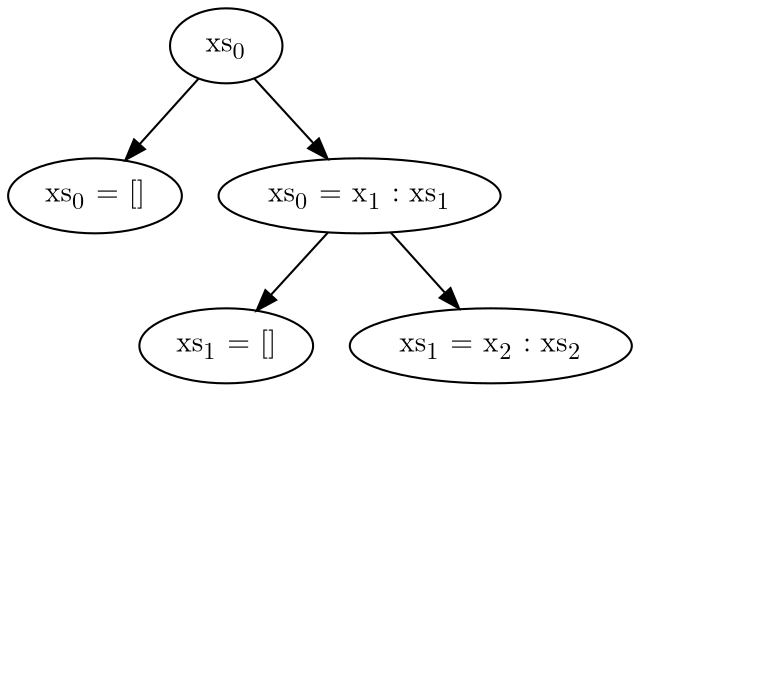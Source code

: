 digraph G {
  graph [ fontname = "Latin Modern Math" ];
  node  [ fontname = "Latin Modern Math" ];
  edge  [ fontname = "Latin Modern Math" ];
  xs[label=<xs<SUB>0</SUB>>];
  nil0[label=<xs<SUB>0</SUB> = []>];
  nil1[label=<xs<SUB>1</SUB> = []>];
  nil2[label=<xs<SUB>2</SUB> = []> style=invis];
  nil3[label=<xs<SUB>3</SUB> = []> style=invis];
  cons0[label=<xs<SUB>0</SUB> = x<SUB>1</SUB> : xs<SUB>1</SUB>>];
  cons1[label=<xs<SUB>1</SUB> = x<SUB>2</SUB> : xs<SUB>2</SUB>>];
  cons2[label=<xs<SUB>2</SUB> = x<SUB>3</SUB> : xs<SUB>3</SUB>> style=invis];
  xs -> nil0;
  xs -> cons0;
  cons0 -> nil1;
  cons0 -> cons1;
  cons1 -> nil2   [style=invis];
  cons1 -> cons2  [style=invis];
  cons2 -> nil3   [style=invis];
}
